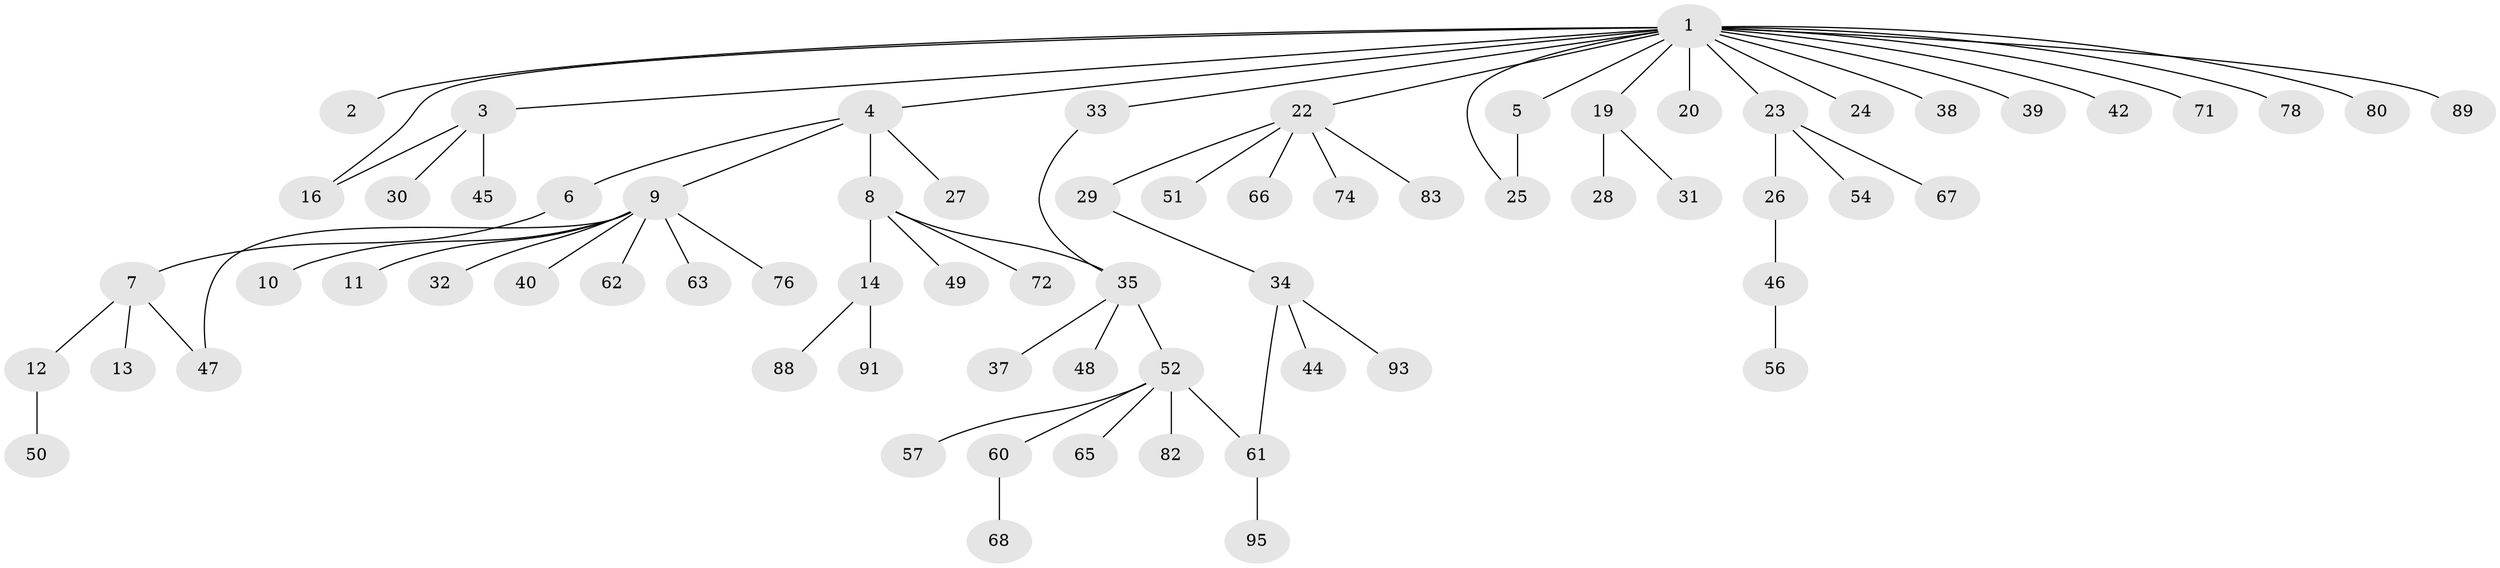 // Generated by graph-tools (version 1.1) at 2025/51/02/27/25 19:51:56]
// undirected, 69 vertices, 73 edges
graph export_dot {
graph [start="1"]
  node [color=gray90,style=filled];
  1 [super="+70"];
  2 [super="+79"];
  3 [super="+55"];
  4;
  5 [super="+59"];
  6;
  7 [super="+73"];
  8 [super="+17"];
  9 [super="+15"];
  10;
  11;
  12 [super="+36"];
  13 [super="+18"];
  14 [super="+69"];
  16;
  19 [super="+21"];
  20 [super="+81"];
  22 [super="+41"];
  23 [super="+64"];
  24;
  25;
  26;
  27;
  28 [super="+53"];
  29 [super="+58"];
  30;
  31;
  32;
  33;
  34 [super="+77"];
  35 [super="+43"];
  37;
  38;
  39;
  40;
  42;
  44;
  45;
  46 [super="+94"];
  47;
  48 [super="+92"];
  49 [super="+87"];
  50;
  51 [super="+84"];
  52 [super="+90"];
  54;
  56 [super="+86"];
  57 [super="+85"];
  60;
  61 [super="+75"];
  62;
  63;
  65;
  66;
  67;
  68;
  71;
  72;
  74;
  76;
  78;
  80;
  82;
  83;
  88;
  89;
  91;
  93;
  95;
  1 -- 2;
  1 -- 3;
  1 -- 4;
  1 -- 5;
  1 -- 16;
  1 -- 19;
  1 -- 20;
  1 -- 22;
  1 -- 23;
  1 -- 24;
  1 -- 25;
  1 -- 33;
  1 -- 38;
  1 -- 39;
  1 -- 42;
  1 -- 71;
  1 -- 80;
  1 -- 89;
  1 -- 78;
  3 -- 16;
  3 -- 30;
  3 -- 45;
  4 -- 6;
  4 -- 8 [weight=2];
  4 -- 9;
  4 -- 27;
  5 -- 25;
  6 -- 7;
  7 -- 12;
  7 -- 13;
  7 -- 47;
  8 -- 14;
  8 -- 35;
  8 -- 49;
  8 -- 72;
  9 -- 10;
  9 -- 11;
  9 -- 32;
  9 -- 40;
  9 -- 47;
  9 -- 63;
  9 -- 76;
  9 -- 62;
  12 -- 50;
  14 -- 88;
  14 -- 91;
  19 -- 28;
  19 -- 31;
  22 -- 29;
  22 -- 51;
  22 -- 74;
  22 -- 83;
  22 -- 66;
  23 -- 26;
  23 -- 54;
  23 -- 67;
  26 -- 46;
  29 -- 34;
  33 -- 35;
  34 -- 44;
  34 -- 93;
  34 -- 61;
  35 -- 37;
  35 -- 52;
  35 -- 48;
  46 -- 56;
  52 -- 57;
  52 -- 60;
  52 -- 61 [weight=2];
  52 -- 65;
  52 -- 82;
  60 -- 68;
  61 -- 95;
}
